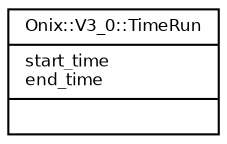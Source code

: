 digraph G {
  fontname = "Bitstream Vera Sans"
  fontsize = 8

  node [
    fontname = "Bitstream Vera Sans"
    fontsize = 8
    shape = "record"
  ]

  edge [
    fontname = "Bitstream Vera Sans"
    fontsize = 8
  ]

  TimeRun [
    label = "{Onix::V3_0::TimeRun\l|start_time\lend_time\l|\l}"
  ]




}
